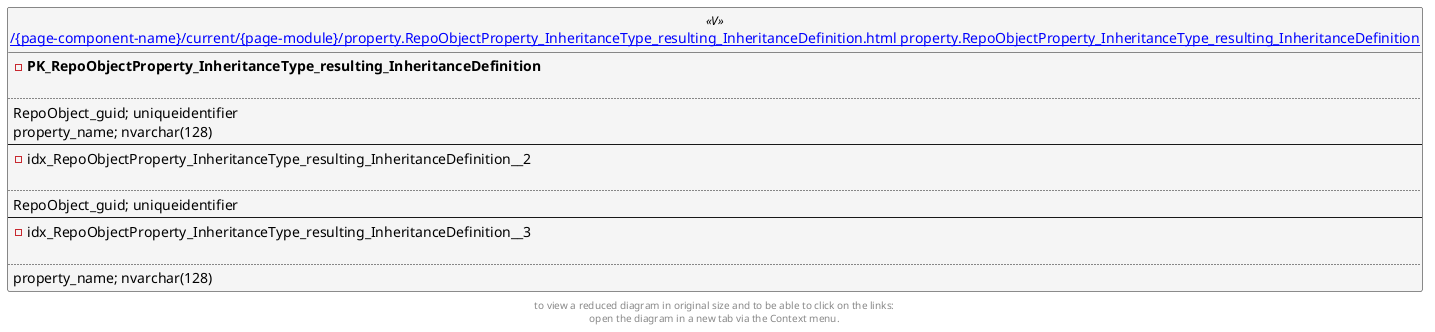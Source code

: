 @startuml
left to right direction
'top to bottom direction
hide circle
'avoide "." issues:
set namespaceSeparator none


skinparam class {
  BackgroundColor White
  BackgroundColor<<FN>> Yellow
  BackgroundColor<<FS>> Yellow
  BackgroundColor<<FT>> LightGray
  BackgroundColor<<IF>> Yellow
  BackgroundColor<<IS>> Yellow
  BackgroundColor<<P>> Aqua
  BackgroundColor<<PC>> Aqua
  BackgroundColor<<SN>> Yellow
  BackgroundColor<<SO>> SlateBlue
  BackgroundColor<<TF>> LightGray
  BackgroundColor<<TR>> Tomato
  BackgroundColor<<U>> White
  BackgroundColor<<V>> WhiteSmoke
  BackgroundColor<<X>> Aqua
}


entity "[[{site-url}/{page-component-name}/current/{page-module}/property.RepoObjectProperty_InheritanceType_resulting_InheritanceDefinition.html property.RepoObjectProperty_InheritanceType_resulting_InheritanceDefinition]]" as property.RepoObjectProperty_InheritanceType_resulting_InheritanceDefinition << V >> {
- **PK_RepoObjectProperty_InheritanceType_resulting_InheritanceDefinition**

..
RepoObject_guid; uniqueidentifier
property_name; nvarchar(128)
--
- idx_RepoObjectProperty_InheritanceType_resulting_InheritanceDefinition__2

..
RepoObject_guid; uniqueidentifier
--
- idx_RepoObjectProperty_InheritanceType_resulting_InheritanceDefinition__3

..
property_name; nvarchar(128)
}


footer
to view a reduced diagram in original size and to be able to click on the links:
open the diagram in a new tab via the Context menu.
end footer

@enduml


